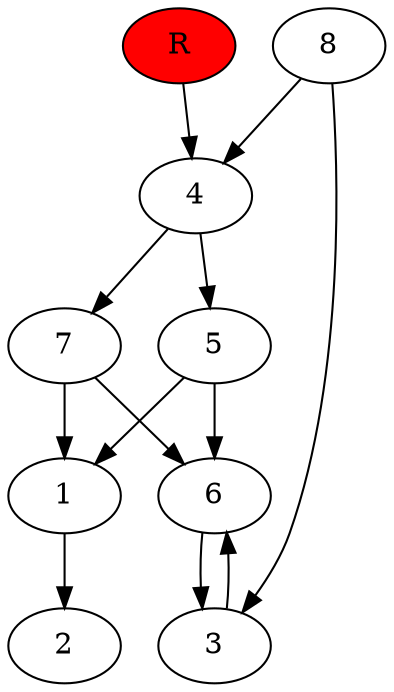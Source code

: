 digraph prb4880 {
	1
	2
	3
	4
	5
	6
	7
	8
	R [fillcolor="#ff0000" style=filled]
	1 -> 2
	3 -> 6
	4 -> 5
	4 -> 7
	5 -> 1
	5 -> 6
	6 -> 3
	7 -> 1
	7 -> 6
	8 -> 3
	8 -> 4
	R -> 4
}
